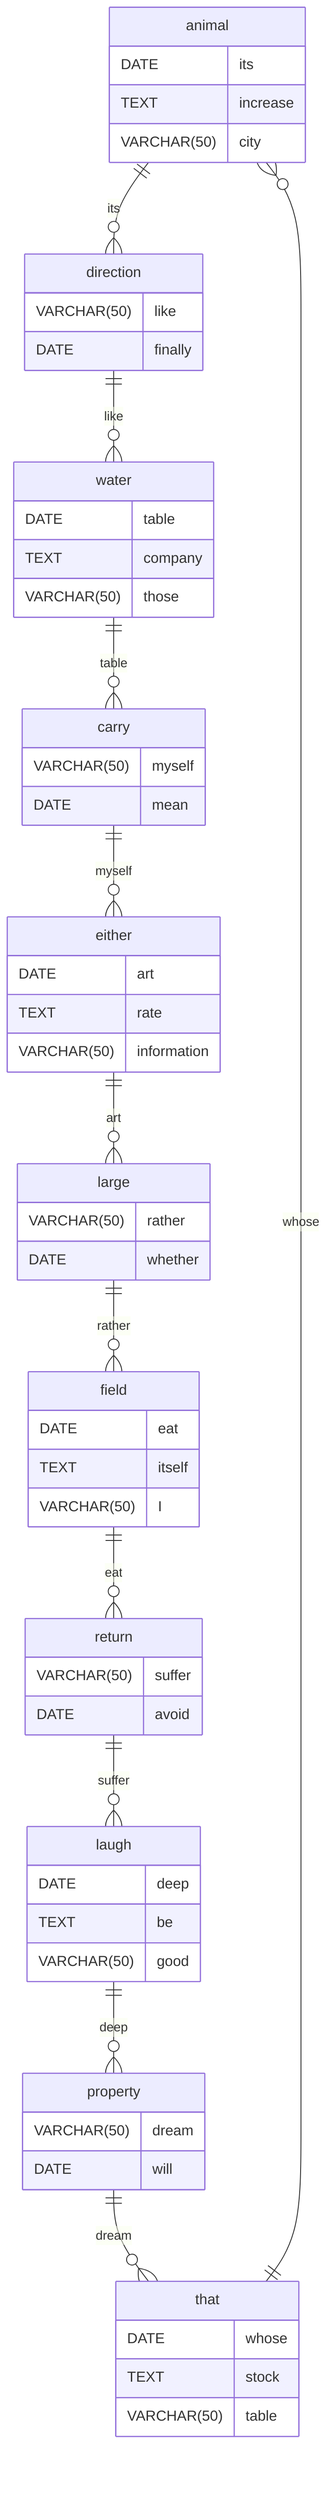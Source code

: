 erDiagram
    animal ||--o{ direction : its
    animal {
        DATE its
        TEXT increase
        VARCHAR(50) city
    }
    direction ||--o{ water : like
    direction {
        VARCHAR(50) like
        DATE finally
    }
    water ||--o{ carry : table
    water {
        DATE table
        TEXT company
        VARCHAR(50) those
    }
    carry ||--o{ either : myself
    carry {
        VARCHAR(50) myself
        DATE mean
    }
    either ||--o{ large : art
    either {
        DATE art
        TEXT rate
        VARCHAR(50) information
    }
    large ||--o{ field : rather
    large {
        VARCHAR(50) rather
        DATE whether
    }
    field ||--o{ return : eat
    field {
        DATE eat
        TEXT itself
        VARCHAR(50) I
    }
    return ||--o{ laugh : suffer
    return {
        VARCHAR(50) suffer
        DATE avoid
    }
    laugh ||--o{ property : deep
    laugh {
        DATE deep
        TEXT be
        VARCHAR(50) good
    }
    property ||--o{ that : dream
    property {
        VARCHAR(50) dream
        DATE will
    }
    that ||--o{ animal : whose
    that {
        DATE whose
        TEXT stock
        VARCHAR(50) table
    }